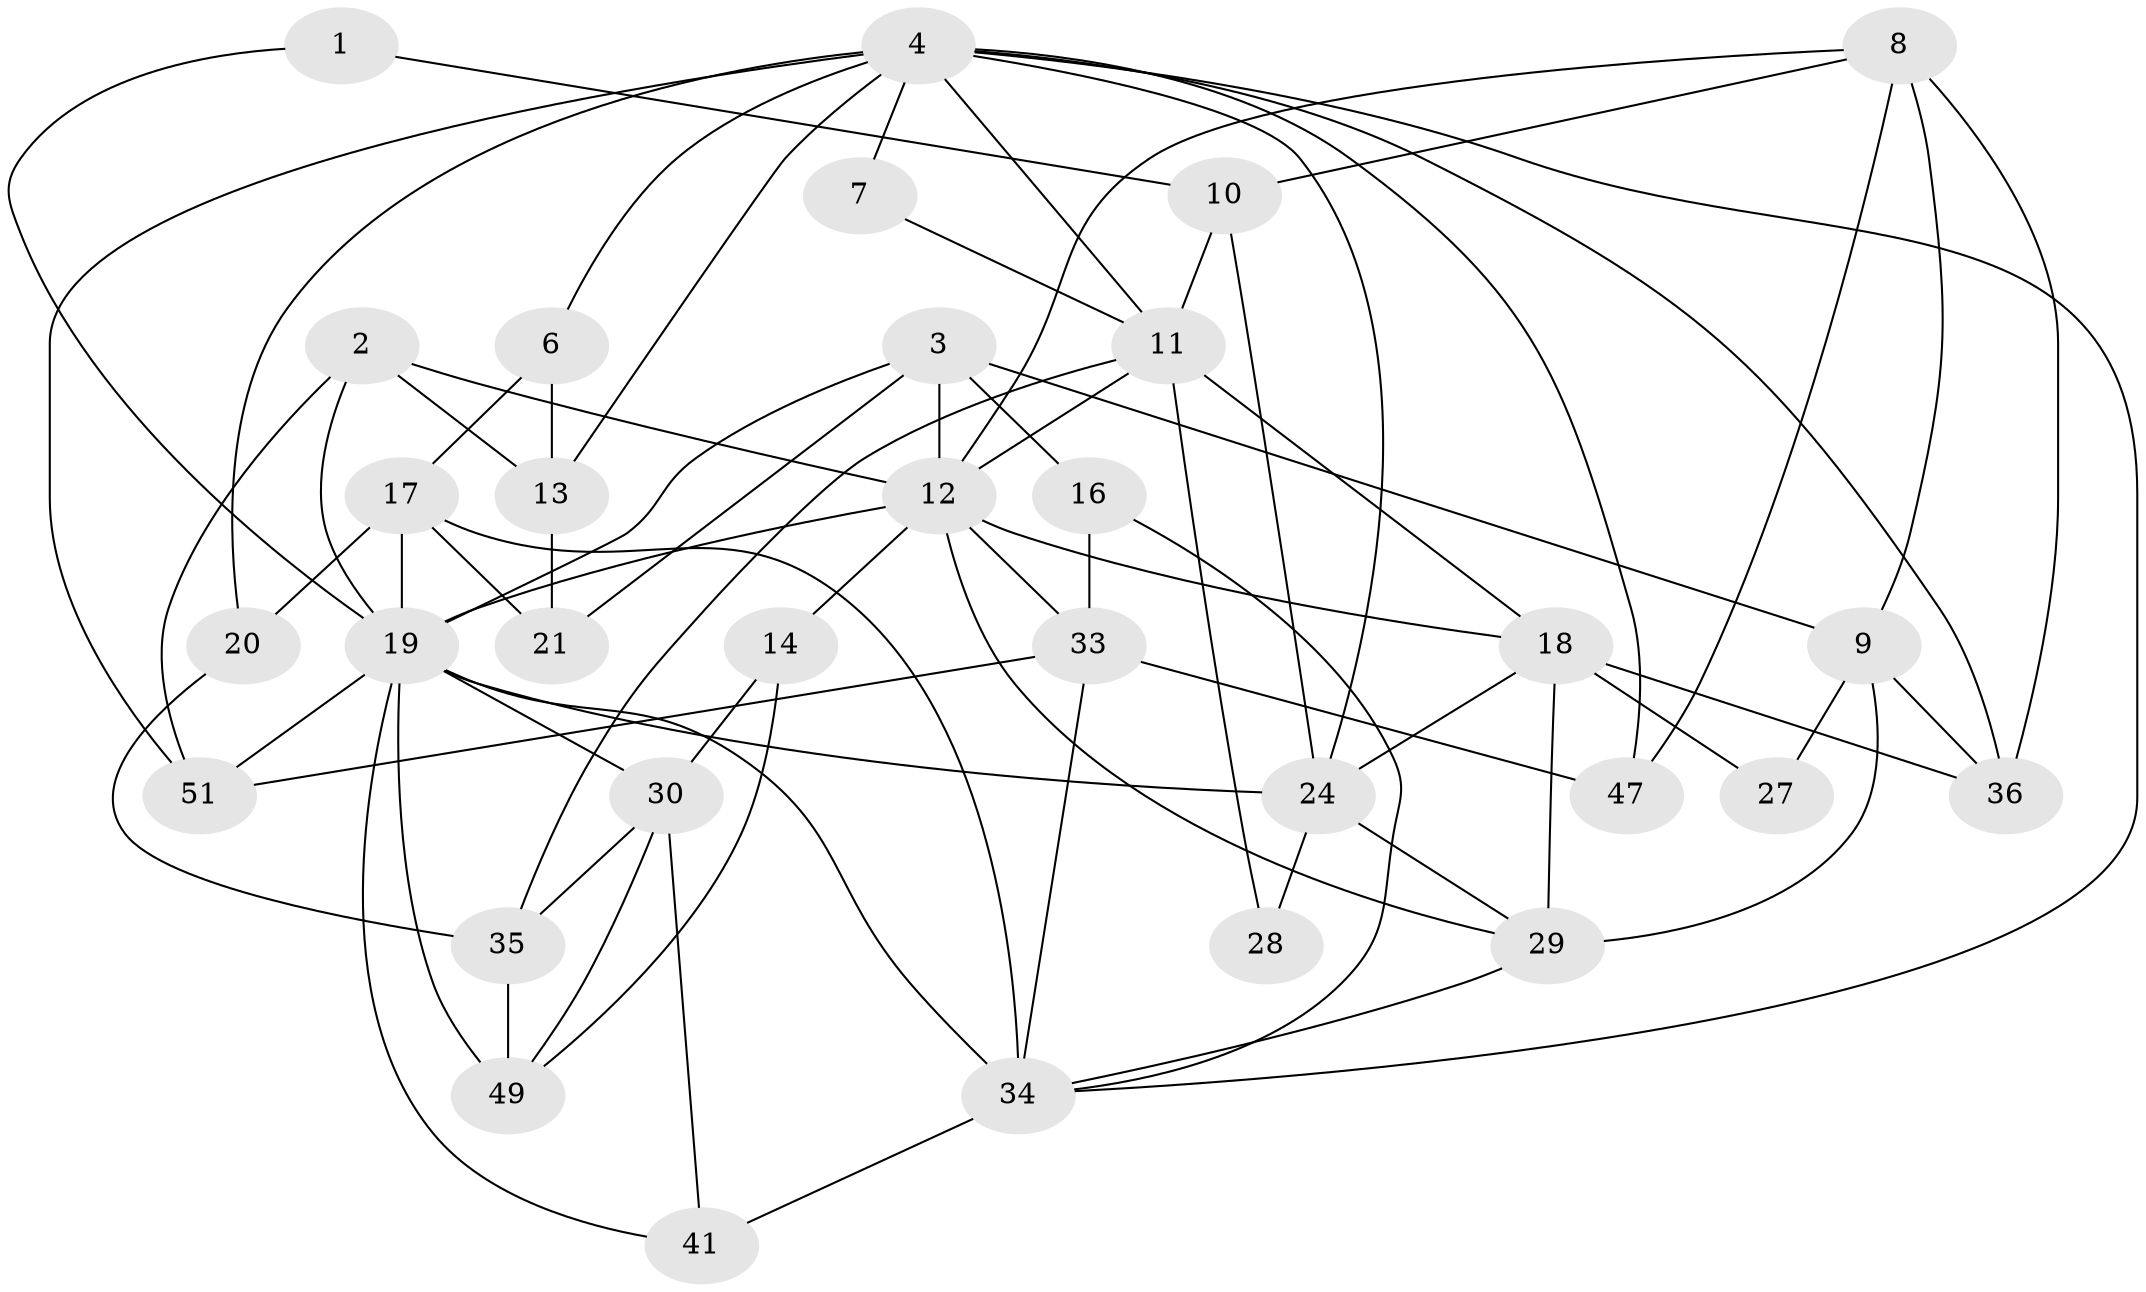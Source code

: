 // Generated by graph-tools (version 1.1) at 2025/52/02/27/25 19:52:02]
// undirected, 32 vertices, 74 edges
graph export_dot {
graph [start="1"]
  node [color=gray90,style=filled];
  1;
  2 [super="+5"];
  3 [super="+38"];
  4 [super="+22"];
  6 [super="+43"];
  7;
  8 [super="+44"];
  9 [super="+26"];
  10;
  11 [super="+15"];
  12 [super="+46"];
  13 [super="+31"];
  14 [super="+23"];
  16;
  17 [super="+39"];
  18 [super="+32"];
  19 [super="+25"];
  20;
  21 [super="+52"];
  24 [super="+40"];
  27;
  28;
  29 [super="+48"];
  30 [super="+37"];
  33 [super="+53"];
  34 [super="+50"];
  35 [super="+45"];
  36 [super="+42"];
  41;
  47;
  49;
  51;
  1 -- 19;
  1 -- 10;
  2 -- 12;
  2 -- 13;
  2 -- 51;
  2 -- 19;
  3 -- 16;
  3 -- 19;
  3 -- 21;
  3 -- 9;
  3 -- 12;
  4 -- 51;
  4 -- 6;
  4 -- 11;
  4 -- 20;
  4 -- 24 [weight=2];
  4 -- 47;
  4 -- 13 [weight=2];
  4 -- 7;
  4 -- 34;
  4 -- 36;
  6 -- 13 [weight=2];
  6 -- 17;
  7 -- 11;
  8 -- 47;
  8 -- 9;
  8 -- 10;
  8 -- 12;
  8 -- 36;
  9 -- 29 [weight=2];
  9 -- 36 [weight=2];
  9 -- 27;
  10 -- 24;
  10 -- 11;
  11 -- 35;
  11 -- 12 [weight=2];
  11 -- 18 [weight=2];
  11 -- 28;
  12 -- 18;
  12 -- 19;
  12 -- 33;
  12 -- 29;
  12 -- 14;
  13 -- 21;
  14 -- 49;
  14 -- 30;
  16 -- 34;
  16 -- 33 [weight=2];
  17 -- 19;
  17 -- 34;
  17 -- 20;
  17 -- 21;
  18 -- 24;
  18 -- 27;
  18 -- 29;
  18 -- 36;
  19 -- 30;
  19 -- 34 [weight=2];
  19 -- 49 [weight=2];
  19 -- 51;
  19 -- 41;
  19 -- 24;
  20 -- 35;
  24 -- 28;
  24 -- 29;
  29 -- 34;
  30 -- 49;
  30 -- 41;
  30 -- 35;
  33 -- 34;
  33 -- 51;
  33 -- 47;
  34 -- 41;
  35 -- 49;
}
